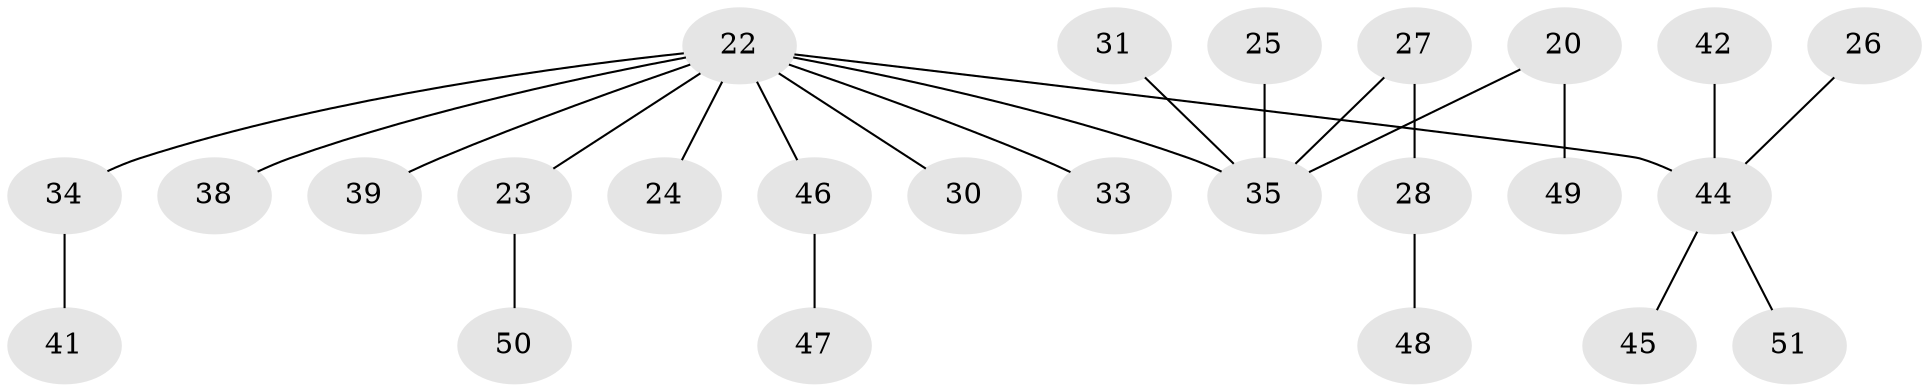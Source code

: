 // original degree distribution, {5: 0.0392156862745098, 4: 0.0784313725490196, 3: 0.09803921568627451, 2: 0.37254901960784315, 1: 0.4117647058823529}
// Generated by graph-tools (version 1.1) at 2025/52/03/09/25 04:52:26]
// undirected, 25 vertices, 24 edges
graph export_dot {
graph [start="1"]
  node [color=gray90,style=filled];
  20;
  22 [super="+17+18+14"];
  23;
  24;
  25;
  26;
  27;
  28;
  30;
  31;
  33;
  34;
  35 [super="+7+32+9"];
  38;
  39;
  41;
  42;
  44 [super="+37+29+16+19"];
  45;
  46 [super="+43+36"];
  47;
  48;
  49;
  50;
  51;
  20 -- 49;
  20 -- 35;
  22 -- 33;
  22 -- 34;
  22 -- 38;
  22 -- 44;
  22 -- 24;
  22 -- 30;
  22 -- 23;
  22 -- 46;
  22 -- 35;
  22 -- 39;
  23 -- 50;
  25 -- 35;
  26 -- 44;
  27 -- 28;
  27 -- 35;
  28 -- 48;
  31 -- 35;
  34 -- 41;
  42 -- 44;
  44 -- 45;
  44 -- 51;
  46 -- 47;
}

